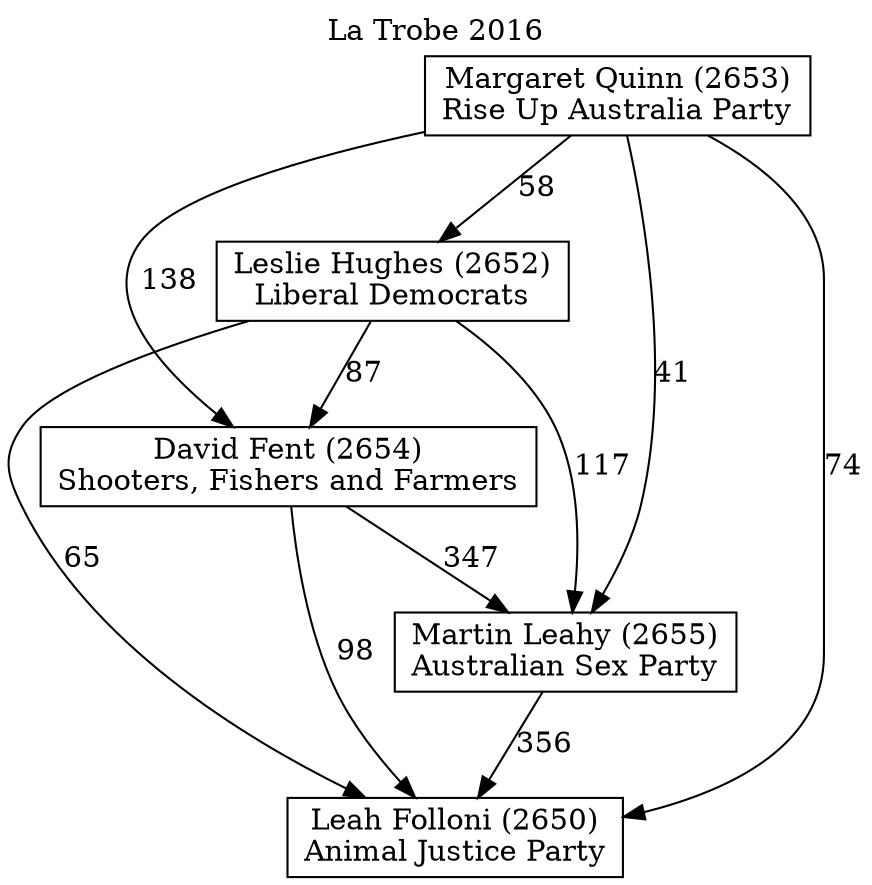 // House preference flow
digraph "Leah Folloni (2650)_La Trobe_2016" {
	graph [label="La Trobe 2016" labelloc=t mclimit=10]
	node [shape=box]
	"Leah Folloni (2650)" [label="Leah Folloni (2650)
Animal Justice Party"]
	"Martin Leahy (2655)" [label="Martin Leahy (2655)
Australian Sex Party"]
	"David Fent (2654)" [label="David Fent (2654)
Shooters, Fishers and Farmers"]
	"Leslie Hughes (2652)" [label="Leslie Hughes (2652)
Liberal Democrats"]
	"Margaret Quinn (2653)" [label="Margaret Quinn (2653)
Rise Up Australia Party"]
	"Martin Leahy (2655)" -> "Leah Folloni (2650)" [label=356]
	"David Fent (2654)" -> "Martin Leahy (2655)" [label=347]
	"Leslie Hughes (2652)" -> "David Fent (2654)" [label=87]
	"Margaret Quinn (2653)" -> "Leslie Hughes (2652)" [label=58]
	"David Fent (2654)" -> "Leah Folloni (2650)" [label=98]
	"Leslie Hughes (2652)" -> "Leah Folloni (2650)" [label=65]
	"Margaret Quinn (2653)" -> "Leah Folloni (2650)" [label=74]
	"Margaret Quinn (2653)" -> "David Fent (2654)" [label=138]
	"Leslie Hughes (2652)" -> "Martin Leahy (2655)" [label=117]
	"Margaret Quinn (2653)" -> "Martin Leahy (2655)" [label=41]
}
